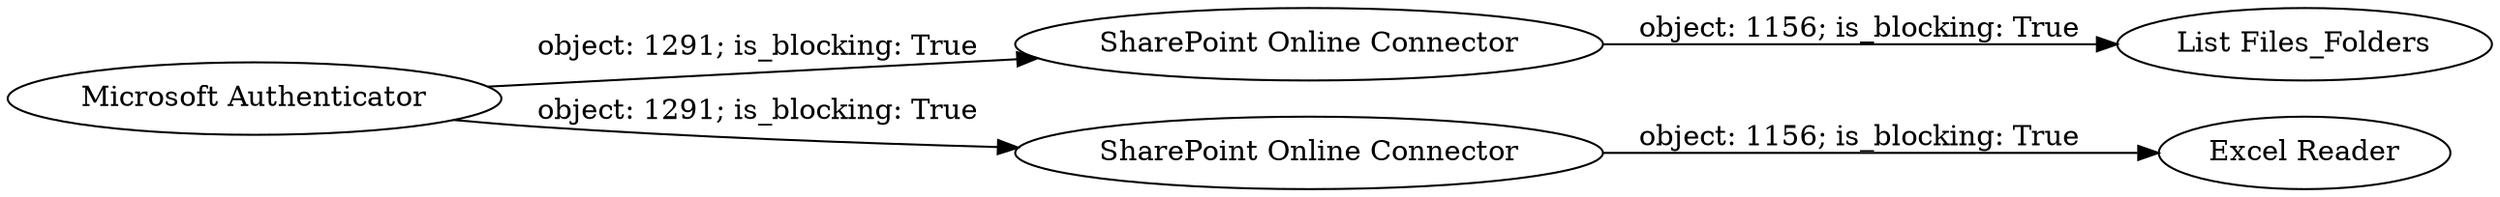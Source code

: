 digraph {
	"-4961106105590721972_3" [label="Microsoft Authenticator"]
	"-4961106105590721972_2" [label="SharePoint Online Connector"]
	"-4961106105590721972_6" [label="SharePoint Online Connector"]
	"-4961106105590721972_4" [label="Excel Reader"]
	"-4961106105590721972_5" [label="List Files_Folders"]
	"-4961106105590721972_6" -> "-4961106105590721972_4" [label="object: 1156; is_blocking: True"]
	"-4961106105590721972_3" -> "-4961106105590721972_6" [label="object: 1291; is_blocking: True"]
	"-4961106105590721972_2" -> "-4961106105590721972_5" [label="object: 1156; is_blocking: True"]
	"-4961106105590721972_3" -> "-4961106105590721972_2" [label="object: 1291; is_blocking: True"]
	rankdir=LR
}
